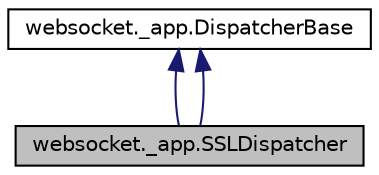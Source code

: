 digraph "websocket._app.SSLDispatcher"
{
 // LATEX_PDF_SIZE
  edge [fontname="Helvetica",fontsize="10",labelfontname="Helvetica",labelfontsize="10"];
  node [fontname="Helvetica",fontsize="10",shape=record];
  Node1 [label="websocket._app.SSLDispatcher",height=0.2,width=0.4,color="black", fillcolor="grey75", style="filled", fontcolor="black",tooltip=" "];
  Node2 -> Node1 [dir="back",color="midnightblue",fontsize="10",style="solid",fontname="Helvetica"];
  Node2 [label="websocket._app.DispatcherBase",height=0.2,width=0.4,color="black", fillcolor="white", style="filled",URL="$classwebsocket_1_1__app_1_1DispatcherBase.html",tooltip=" "];
  Node2 -> Node1 [dir="back",color="midnightblue",fontsize="10",style="solid",fontname="Helvetica"];
}
